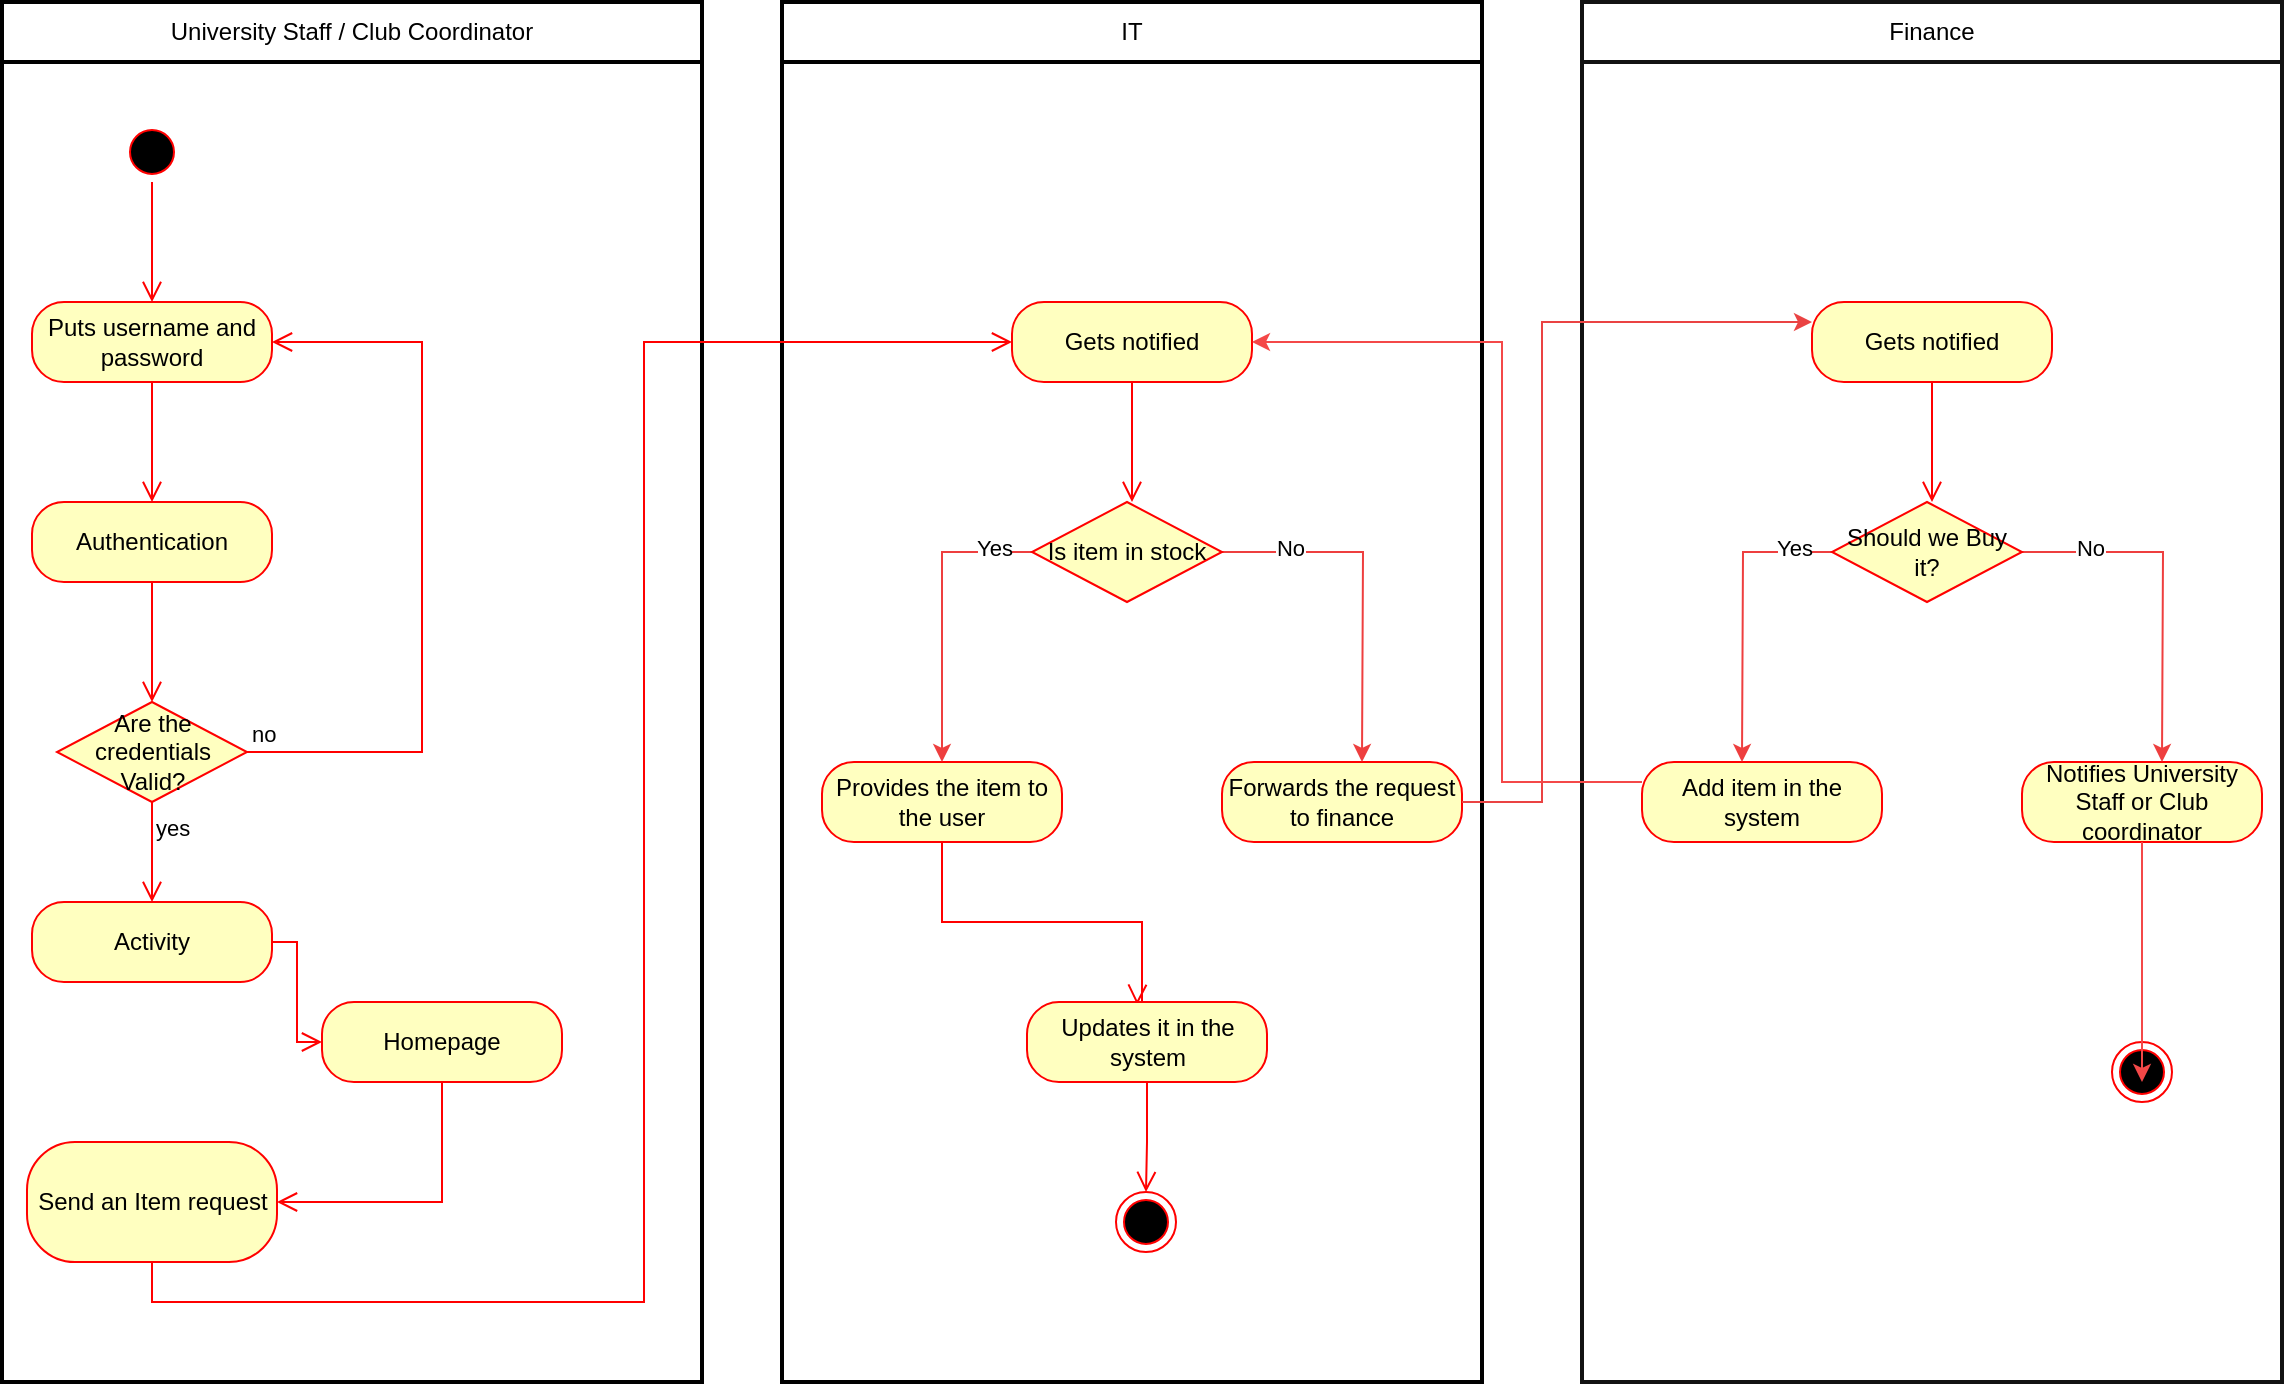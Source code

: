<mxfile version="27.0.9">
  <diagram name="Page-1" id="BNyKiGBuuGG61aXcBPMi">
    <mxGraphModel dx="1426" dy="1885" grid="1" gridSize="10" guides="1" tooltips="1" connect="1" arrows="1" fold="1" page="1" pageScale="1" pageWidth="850" pageHeight="1100" math="0" shadow="0">
      <root>
        <mxCell id="0" />
        <mxCell id="1" parent="0" />
        <mxCell id="CSKhIocXfhMWl00AikXb-1" value="University Staff / Club Coordinator" style="swimlane;html=1;startSize=30;fontStyle=0;collapsible=0;horizontal=1;swimlaneLine=1;strokeWidth=2;swimlaneFillColor=#ffffff;whiteSpace=wrap;" parent="1" vertex="1">
          <mxGeometry x="80" y="-1010" width="350" height="690" as="geometry" />
        </mxCell>
        <mxCell id="CSKhIocXfhMWl00AikXb-2" value="" style="ellipse;html=1;shape=startState;fillColor=#000000;strokeColor=#ff0000;" parent="CSKhIocXfhMWl00AikXb-1" vertex="1">
          <mxGeometry x="60" y="60" width="30" height="30" as="geometry" />
        </mxCell>
        <mxCell id="CSKhIocXfhMWl00AikXb-3" value="" style="edgeStyle=orthogonalEdgeStyle;html=1;verticalAlign=bottom;endArrow=open;endSize=8;strokeColor=#ff0000;rounded=0;" parent="CSKhIocXfhMWl00AikXb-1" source="CSKhIocXfhMWl00AikXb-2" edge="1">
          <mxGeometry relative="1" as="geometry">
            <mxPoint x="75" y="150" as="targetPoint" />
          </mxGeometry>
        </mxCell>
        <mxCell id="CSKhIocXfhMWl00AikXb-4" value="Puts username and password" style="rounded=1;whiteSpace=wrap;html=1;arcSize=40;fontColor=#000000;fillColor=#ffffc0;strokeColor=#ff0000;" parent="CSKhIocXfhMWl00AikXb-1" vertex="1">
          <mxGeometry x="15" y="150" width="120" height="40" as="geometry" />
        </mxCell>
        <mxCell id="CSKhIocXfhMWl00AikXb-5" value="" style="edgeStyle=orthogonalEdgeStyle;html=1;verticalAlign=bottom;endArrow=open;endSize=8;strokeColor=#ff0000;rounded=0;" parent="CSKhIocXfhMWl00AikXb-1" source="CSKhIocXfhMWl00AikXb-4" edge="1">
          <mxGeometry relative="1" as="geometry">
            <mxPoint x="75" y="250" as="targetPoint" />
          </mxGeometry>
        </mxCell>
        <mxCell id="CSKhIocXfhMWl00AikXb-6" value="Authentication" style="rounded=1;whiteSpace=wrap;html=1;arcSize=40;fontColor=#000000;fillColor=#ffffc0;strokeColor=#ff0000;" parent="CSKhIocXfhMWl00AikXb-1" vertex="1">
          <mxGeometry x="15" y="250" width="120" height="40" as="geometry" />
        </mxCell>
        <mxCell id="CSKhIocXfhMWl00AikXb-7" value="" style="edgeStyle=orthogonalEdgeStyle;html=1;verticalAlign=bottom;endArrow=open;endSize=8;strokeColor=#ff0000;rounded=0;" parent="CSKhIocXfhMWl00AikXb-1" source="CSKhIocXfhMWl00AikXb-6" edge="1">
          <mxGeometry relative="1" as="geometry">
            <mxPoint x="75" y="350" as="targetPoint" />
          </mxGeometry>
        </mxCell>
        <mxCell id="CSKhIocXfhMWl00AikXb-8" value="Are the credentials&lt;br&gt;Valid?" style="rhombus;whiteSpace=wrap;html=1;fillColor=#ffffc0;strokeColor=#ff0000;" parent="CSKhIocXfhMWl00AikXb-1" vertex="1">
          <mxGeometry x="27.5" y="350" width="95" height="50" as="geometry" />
        </mxCell>
        <mxCell id="CSKhIocXfhMWl00AikXb-9" value="no" style="edgeStyle=orthogonalEdgeStyle;html=1;align=left;verticalAlign=bottom;endArrow=open;endSize=8;strokeColor=#ff0000;rounded=0;entryX=1;entryY=0.5;entryDx=0;entryDy=0;" parent="CSKhIocXfhMWl00AikXb-1" source="CSKhIocXfhMWl00AikXb-8" target="CSKhIocXfhMWl00AikXb-4" edge="1">
          <mxGeometry x="-1" relative="1" as="geometry">
            <mxPoint x="200" y="170" as="targetPoint" />
            <Array as="points">
              <mxPoint x="210" y="375" />
              <mxPoint x="210" y="170" />
            </Array>
          </mxGeometry>
        </mxCell>
        <mxCell id="CSKhIocXfhMWl00AikXb-10" value="yes" style="edgeStyle=orthogonalEdgeStyle;html=1;align=left;verticalAlign=top;endArrow=open;endSize=8;strokeColor=#ff0000;rounded=0;entryX=0.5;entryY=0;entryDx=0;entryDy=0;" parent="CSKhIocXfhMWl00AikXb-1" source="CSKhIocXfhMWl00AikXb-8" target="CSKhIocXfhMWl00AikXb-11" edge="1">
          <mxGeometry x="-1" relative="1" as="geometry">
            <mxPoint x="80" y="450" as="targetPoint" />
            <Array as="points">
              <mxPoint x="75" y="440" />
              <mxPoint x="75" y="440" />
            </Array>
          </mxGeometry>
        </mxCell>
        <mxCell id="CSKhIocXfhMWl00AikXb-11" value="Activity" style="rounded=1;whiteSpace=wrap;html=1;arcSize=40;fontColor=#000000;fillColor=#ffffc0;strokeColor=#ff0000;" parent="CSKhIocXfhMWl00AikXb-1" vertex="1">
          <mxGeometry x="15" y="450" width="120" height="40" as="geometry" />
        </mxCell>
        <mxCell id="CSKhIocXfhMWl00AikXb-12" value="" style="edgeStyle=orthogonalEdgeStyle;html=1;verticalAlign=bottom;endArrow=open;endSize=8;strokeColor=#ff0000;rounded=0;entryX=0;entryY=0.5;entryDx=0;entryDy=0;" parent="CSKhIocXfhMWl00AikXb-1" source="CSKhIocXfhMWl00AikXb-11" target="CSKhIocXfhMWl00AikXb-13" edge="1">
          <mxGeometry relative="1" as="geometry">
            <mxPoint x="75" y="550" as="targetPoint" />
          </mxGeometry>
        </mxCell>
        <mxCell id="CSKhIocXfhMWl00AikXb-13" value="Homepage" style="rounded=1;whiteSpace=wrap;html=1;arcSize=40;fontColor=#000000;fillColor=#ffffc0;strokeColor=#ff0000;" parent="CSKhIocXfhMWl00AikXb-1" vertex="1">
          <mxGeometry x="160" y="500" width="120" height="40" as="geometry" />
        </mxCell>
        <mxCell id="CSKhIocXfhMWl00AikXb-14" value="" style="edgeStyle=orthogonalEdgeStyle;html=1;verticalAlign=bottom;endArrow=open;endSize=8;strokeColor=#ff0000;rounded=0;entryX=1;entryY=0.5;entryDx=0;entryDy=0;" parent="CSKhIocXfhMWl00AikXb-1" source="CSKhIocXfhMWl00AikXb-13" target="CSKhIocXfhMWl00AikXb-15" edge="1">
          <mxGeometry relative="1" as="geometry">
            <mxPoint x="220" y="600" as="targetPoint" />
            <Array as="points">
              <mxPoint x="220" y="600" />
            </Array>
          </mxGeometry>
        </mxCell>
        <mxCell id="CSKhIocXfhMWl00AikXb-15" value="Send an Item request" style="rounded=1;whiteSpace=wrap;html=1;arcSize=40;fontColor=#000000;fillColor=#ffffc0;strokeColor=#ff0000;" parent="CSKhIocXfhMWl00AikXb-1" vertex="1">
          <mxGeometry x="12.5" y="570" width="125" height="60" as="geometry" />
        </mxCell>
        <mxCell id="CSKhIocXfhMWl00AikXb-16" value="IT" style="swimlane;html=1;startSize=30;fontStyle=0;collapsible=0;horizontal=1;swimlaneLine=1;strokeWidth=2;swimlaneFillColor=#ffffff;whiteSpace=wrap;" parent="1" vertex="1">
          <mxGeometry x="470" y="-1010" width="350" height="690" as="geometry" />
        </mxCell>
        <mxCell id="CSKhIocXfhMWl00AikXb-17" value="Gets notified" style="rounded=1;whiteSpace=wrap;html=1;arcSize=40;fontColor=#000000;fillColor=#ffffc0;strokeColor=#ff0000;" parent="CSKhIocXfhMWl00AikXb-16" vertex="1">
          <mxGeometry x="115" y="150" width="120" height="40" as="geometry" />
        </mxCell>
        <mxCell id="CSKhIocXfhMWl00AikXb-18" value="" style="edgeStyle=orthogonalEdgeStyle;html=1;verticalAlign=bottom;endArrow=open;endSize=8;strokeColor=#ff0000;rounded=0;" parent="CSKhIocXfhMWl00AikXb-16" source="CSKhIocXfhMWl00AikXb-17" edge="1">
          <mxGeometry relative="1" as="geometry">
            <mxPoint x="175" y="250" as="targetPoint" />
          </mxGeometry>
        </mxCell>
        <mxCell id="CSKhIocXfhMWl00AikXb-22" value="Provides the item to the user" style="rounded=1;whiteSpace=wrap;html=1;arcSize=40;fontColor=#000000;fillColor=#ffffc0;strokeColor=#ff0000;" parent="CSKhIocXfhMWl00AikXb-16" vertex="1">
          <mxGeometry x="20" y="380" width="120" height="40" as="geometry" />
        </mxCell>
        <mxCell id="CSKhIocXfhMWl00AikXb-23" value="" style="edgeStyle=orthogonalEdgeStyle;html=1;verticalAlign=bottom;endArrow=open;endSize=8;strokeColor=#ff0000;rounded=0;entryX=0.459;entryY=0.035;entryDx=0;entryDy=0;entryPerimeter=0;" parent="CSKhIocXfhMWl00AikXb-16" source="CSKhIocXfhMWl00AikXb-22" target="CSKhIocXfhMWl00AikXb-26" edge="1">
          <mxGeometry relative="1" as="geometry">
            <mxPoint x="140" y="500" as="targetPoint" />
            <Array as="points">
              <mxPoint x="80" y="460" />
              <mxPoint x="180" y="460" />
              <mxPoint x="180" y="500" />
              <mxPoint x="178" y="500" />
            </Array>
          </mxGeometry>
        </mxCell>
        <mxCell id="CSKhIocXfhMWl00AikXb-24" value="Forwards the request to finance" style="rounded=1;whiteSpace=wrap;html=1;arcSize=40;fontColor=#000000;fillColor=#ffffc0;strokeColor=#ff0000;" parent="CSKhIocXfhMWl00AikXb-16" vertex="1">
          <mxGeometry x="220" y="380" width="120" height="40" as="geometry" />
        </mxCell>
        <mxCell id="CSKhIocXfhMWl00AikXb-26" value="Updates it in the system" style="rounded=1;whiteSpace=wrap;html=1;arcSize=40;fontColor=#000000;fillColor=#ffffc0;strokeColor=#ff0000;" parent="CSKhIocXfhMWl00AikXb-16" vertex="1">
          <mxGeometry x="122.5" y="500" width="120" height="40" as="geometry" />
        </mxCell>
        <mxCell id="CSKhIocXfhMWl00AikXb-27" value="" style="edgeStyle=orthogonalEdgeStyle;html=1;verticalAlign=bottom;endArrow=open;endSize=8;strokeColor=#ff0000;rounded=0;" parent="CSKhIocXfhMWl00AikXb-16" source="CSKhIocXfhMWl00AikXb-26" target="CSKhIocXfhMWl00AikXb-28" edge="1">
          <mxGeometry relative="1" as="geometry">
            <mxPoint x="182" y="610" as="targetPoint" />
            <Array as="points">
              <mxPoint x="182" y="570" />
              <mxPoint x="182" y="600" />
            </Array>
          </mxGeometry>
        </mxCell>
        <mxCell id="CSKhIocXfhMWl00AikXb-28" value="" style="ellipse;html=1;shape=endState;fillColor=#000000;strokeColor=#ff0000;" parent="CSKhIocXfhMWl00AikXb-16" vertex="1">
          <mxGeometry x="167" y="595" width="30" height="30" as="geometry" />
        </mxCell>
        <mxCell id="rWG4PvMqCdkKNWzdxLjk-2" style="edgeStyle=orthogonalEdgeStyle;rounded=0;orthogonalLoop=1;jettySize=auto;html=1;exitX=1;exitY=0.5;exitDx=0;exitDy=0;strokeColor=light-dark(#ee3f3f, #ededed);" edge="1" parent="CSKhIocXfhMWl00AikXb-16" source="rWG4PvMqCdkKNWzdxLjk-1">
          <mxGeometry relative="1" as="geometry">
            <mxPoint x="290" y="380" as="targetPoint" />
          </mxGeometry>
        </mxCell>
        <mxCell id="rWG4PvMqCdkKNWzdxLjk-5" value="No" style="edgeLabel;html=1;align=center;verticalAlign=middle;resizable=0;points=[];" vertex="1" connectable="0" parent="rWG4PvMqCdkKNWzdxLjk-2">
          <mxGeometry x="-0.613" y="2" relative="1" as="geometry">
            <mxPoint as="offset" />
          </mxGeometry>
        </mxCell>
        <mxCell id="rWG4PvMqCdkKNWzdxLjk-3" style="edgeStyle=orthogonalEdgeStyle;rounded=0;orthogonalLoop=1;jettySize=auto;html=1;exitX=0;exitY=0.5;exitDx=0;exitDy=0;strokeColor=light-dark(#EE3F3F,#EDEDED);" edge="1" parent="CSKhIocXfhMWl00AikXb-16" source="rWG4PvMqCdkKNWzdxLjk-1" target="CSKhIocXfhMWl00AikXb-22">
          <mxGeometry relative="1" as="geometry" />
        </mxCell>
        <mxCell id="rWG4PvMqCdkKNWzdxLjk-4" value="Yes" style="edgeLabel;html=1;align=center;verticalAlign=middle;resizable=0;points=[];" vertex="1" connectable="0" parent="rWG4PvMqCdkKNWzdxLjk-3">
          <mxGeometry x="-0.747" y="-2" relative="1" as="geometry">
            <mxPoint as="offset" />
          </mxGeometry>
        </mxCell>
        <mxCell id="rWG4PvMqCdkKNWzdxLjk-1" value="Is item in stock" style="rhombus;whiteSpace=wrap;html=1;fillColor=#ffffc0;strokeColor=#ff0000;" vertex="1" parent="CSKhIocXfhMWl00AikXb-16">
          <mxGeometry x="125" y="250" width="95" height="50" as="geometry" />
        </mxCell>
        <mxCell id="CSKhIocXfhMWl00AikXb-29" value="" style="edgeStyle=orthogonalEdgeStyle;html=1;verticalAlign=bottom;endArrow=open;endSize=8;strokeColor=#ff0000;rounded=0;entryX=0;entryY=0.5;entryDx=0;entryDy=0;" parent="1" source="CSKhIocXfhMWl00AikXb-15" target="CSKhIocXfhMWl00AikXb-17" edge="1">
          <mxGeometry relative="1" as="geometry">
            <mxPoint x="155" y="-330" as="targetPoint" />
            <Array as="points">
              <mxPoint x="155" y="-360" />
              <mxPoint x="401" y="-360" />
              <mxPoint x="401" y="-840" />
            </Array>
          </mxGeometry>
        </mxCell>
        <mxCell id="rWG4PvMqCdkKNWzdxLjk-6" value="Finance" style="swimlane;html=1;startSize=30;fontStyle=0;collapsible=0;horizontal=1;swimlaneLine=1;strokeWidth=2;swimlaneFillColor=#ffffff;whiteSpace=wrap;strokeColor=light-dark(#121212, #ededed);" vertex="1" parent="1">
          <mxGeometry x="870" y="-1010" width="350" height="690" as="geometry" />
        </mxCell>
        <mxCell id="rWG4PvMqCdkKNWzdxLjk-7" value="Gets notified" style="rounded=1;whiteSpace=wrap;html=1;arcSize=40;fontColor=#000000;fillColor=#ffffc0;strokeColor=#ff0000;" vertex="1" parent="rWG4PvMqCdkKNWzdxLjk-6">
          <mxGeometry x="115" y="150" width="120" height="40" as="geometry" />
        </mxCell>
        <mxCell id="rWG4PvMqCdkKNWzdxLjk-8" value="" style="edgeStyle=orthogonalEdgeStyle;html=1;verticalAlign=bottom;endArrow=open;endSize=8;strokeColor=#ff0000;rounded=0;" edge="1" parent="rWG4PvMqCdkKNWzdxLjk-6" source="rWG4PvMqCdkKNWzdxLjk-7">
          <mxGeometry relative="1" as="geometry">
            <mxPoint x="175" y="250" as="targetPoint" />
          </mxGeometry>
        </mxCell>
        <mxCell id="rWG4PvMqCdkKNWzdxLjk-11" value="Notifies University Staff or Club coordinator" style="rounded=1;whiteSpace=wrap;html=1;arcSize=40;fontColor=#000000;fillColor=#ffffc0;strokeColor=#ff0000;" vertex="1" parent="rWG4PvMqCdkKNWzdxLjk-6">
          <mxGeometry x="220" y="380" width="120" height="40" as="geometry" />
        </mxCell>
        <mxCell id="rWG4PvMqCdkKNWzdxLjk-12" value="Add item in the system" style="rounded=1;whiteSpace=wrap;html=1;arcSize=40;fontColor=#000000;fillColor=#ffffc0;strokeColor=#ff0000;" vertex="1" parent="rWG4PvMqCdkKNWzdxLjk-6">
          <mxGeometry x="30" y="380" width="120" height="40" as="geometry" />
        </mxCell>
        <mxCell id="rWG4PvMqCdkKNWzdxLjk-15" style="edgeStyle=orthogonalEdgeStyle;rounded=0;orthogonalLoop=1;jettySize=auto;html=1;exitX=1;exitY=0.5;exitDx=0;exitDy=0;strokeColor=light-dark(#ee3f3f, #ededed);" edge="1" parent="rWG4PvMqCdkKNWzdxLjk-6" source="rWG4PvMqCdkKNWzdxLjk-19">
          <mxGeometry relative="1" as="geometry">
            <mxPoint x="290" y="380" as="targetPoint" />
          </mxGeometry>
        </mxCell>
        <mxCell id="rWG4PvMqCdkKNWzdxLjk-16" value="No" style="edgeLabel;html=1;align=center;verticalAlign=middle;resizable=0;points=[];" vertex="1" connectable="0" parent="rWG4PvMqCdkKNWzdxLjk-15">
          <mxGeometry x="-0.613" y="2" relative="1" as="geometry">
            <mxPoint as="offset" />
          </mxGeometry>
        </mxCell>
        <mxCell id="rWG4PvMqCdkKNWzdxLjk-17" style="edgeStyle=orthogonalEdgeStyle;rounded=0;orthogonalLoop=1;jettySize=auto;html=1;exitX=0;exitY=0.5;exitDx=0;exitDy=0;strokeColor=light-dark(#EE3F3F,#EDEDED);" edge="1" parent="rWG4PvMqCdkKNWzdxLjk-6" source="rWG4PvMqCdkKNWzdxLjk-19">
          <mxGeometry relative="1" as="geometry">
            <mxPoint x="80" y="380" as="targetPoint" />
          </mxGeometry>
        </mxCell>
        <mxCell id="rWG4PvMqCdkKNWzdxLjk-18" value="Yes" style="edgeLabel;html=1;align=center;verticalAlign=middle;resizable=0;points=[];" vertex="1" connectable="0" parent="rWG4PvMqCdkKNWzdxLjk-17">
          <mxGeometry x="-0.747" y="-2" relative="1" as="geometry">
            <mxPoint as="offset" />
          </mxGeometry>
        </mxCell>
        <mxCell id="rWG4PvMqCdkKNWzdxLjk-19" value="Should we Buy it?" style="rhombus;whiteSpace=wrap;html=1;fillColor=#ffffc0;strokeColor=#ff0000;" vertex="1" parent="rWG4PvMqCdkKNWzdxLjk-6">
          <mxGeometry x="125" y="250" width="95" height="50" as="geometry" />
        </mxCell>
        <mxCell id="rWG4PvMqCdkKNWzdxLjk-22" value="" style="ellipse;html=1;shape=endState;fillColor=#000000;strokeColor=#ff0000;" vertex="1" parent="rWG4PvMqCdkKNWzdxLjk-6">
          <mxGeometry x="265" y="520" width="30" height="30" as="geometry" />
        </mxCell>
        <mxCell id="rWG4PvMqCdkKNWzdxLjk-23" style="edgeStyle=orthogonalEdgeStyle;rounded=0;orthogonalLoop=1;jettySize=auto;html=1;exitX=0.5;exitY=1;exitDx=0;exitDy=0;strokeColor=light-dark(#f44848, #ededed);" edge="1" parent="rWG4PvMqCdkKNWzdxLjk-6" source="rWG4PvMqCdkKNWzdxLjk-11">
          <mxGeometry relative="1" as="geometry">
            <mxPoint x="280" y="540" as="targetPoint" />
          </mxGeometry>
        </mxCell>
        <mxCell id="rWG4PvMqCdkKNWzdxLjk-20" style="edgeStyle=orthogonalEdgeStyle;rounded=0;orthogonalLoop=1;jettySize=auto;html=1;exitX=1;exitY=0.5;exitDx=0;exitDy=0;entryX=0;entryY=0.25;entryDx=0;entryDy=0;strokeColor=light-dark(#ea4343, #ededed);" edge="1" parent="1" source="CSKhIocXfhMWl00AikXb-24" target="rWG4PvMqCdkKNWzdxLjk-7">
          <mxGeometry relative="1" as="geometry">
            <Array as="points">
              <mxPoint x="850" y="-610" />
              <mxPoint x="850" y="-850" />
            </Array>
          </mxGeometry>
        </mxCell>
        <mxCell id="rWG4PvMqCdkKNWzdxLjk-21" style="edgeStyle=orthogonalEdgeStyle;rounded=0;orthogonalLoop=1;jettySize=auto;html=1;entryX=1;entryY=0.5;entryDx=0;entryDy=0;strokeColor=light-dark(#f44848, #ededed);" edge="1" parent="1" source="rWG4PvMqCdkKNWzdxLjk-12" target="CSKhIocXfhMWl00AikXb-17">
          <mxGeometry relative="1" as="geometry">
            <Array as="points">
              <mxPoint x="830" y="-620" />
              <mxPoint x="830" y="-840" />
            </Array>
          </mxGeometry>
        </mxCell>
      </root>
    </mxGraphModel>
  </diagram>
</mxfile>
